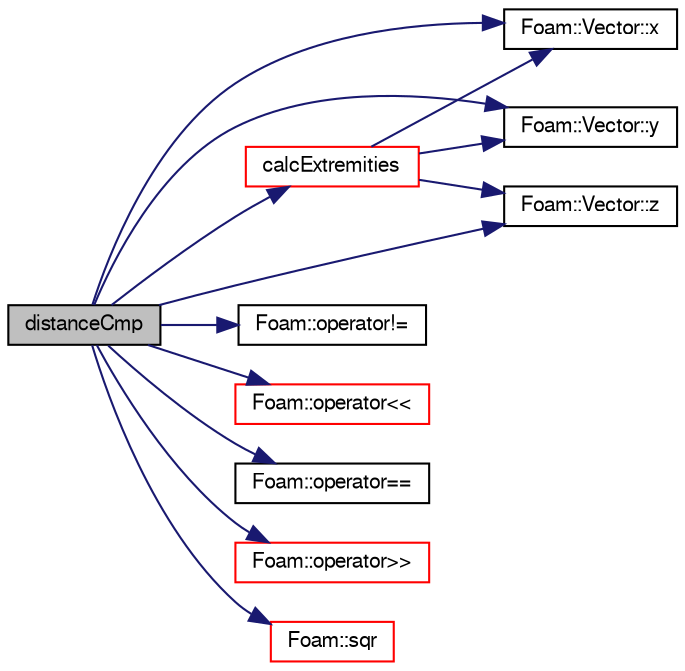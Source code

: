 digraph "distanceCmp"
{
  bgcolor="transparent";
  edge [fontname="FreeSans",fontsize="10",labelfontname="FreeSans",labelfontsize="10"];
  node [fontname="FreeSans",fontsize="10",shape=record];
  rankdir="LR";
  Node410 [label="distanceCmp",height=0.2,width=0.4,color="black", fillcolor="grey75", style="filled", fontcolor="black"];
  Node410 -> Node411 [color="midnightblue",fontsize="10",style="solid",fontname="FreeSans"];
  Node411 [label="calcExtremities",height=0.2,width=0.4,color="red",URL="$a27618.html#a0e899b5b80c2f31047bccee7f435a554",tooltip="Calculate nearest and furthest (to point) vertex coords of. "];
  Node411 -> Node415 [color="midnightblue",fontsize="10",style="solid",fontname="FreeSans"];
  Node415 [label="Foam::Vector::x",height=0.2,width=0.4,color="black",URL="$a28442.html#a63327976e5a8359700064a02ae22548e"];
  Node411 -> Node416 [color="midnightblue",fontsize="10",style="solid",fontname="FreeSans"];
  Node416 [label="Foam::Vector::y",height=0.2,width=0.4,color="black",URL="$a28442.html#a1ee865f676fbac703a49c6654dd3ad74"];
  Node411 -> Node417 [color="midnightblue",fontsize="10",style="solid",fontname="FreeSans"];
  Node417 [label="Foam::Vector::z",height=0.2,width=0.4,color="black",URL="$a28442.html#a1c8320b15610de211ec70ef966581423"];
  Node410 -> Node418 [color="midnightblue",fontsize="10",style="solid",fontname="FreeSans"];
  Node418 [label="Foam::operator!=",height=0.2,width=0.4,color="black",URL="$a21124.html#a0a0b5e26315df48032957661a6fafb29"];
  Node410 -> Node419 [color="midnightblue",fontsize="10",style="solid",fontname="FreeSans"];
  Node419 [label="Foam::operator\<\<",height=0.2,width=0.4,color="red",URL="$a21124.html#ae86a76a63deefbe1a4490c873ad8e1b2"];
  Node410 -> Node470 [color="midnightblue",fontsize="10",style="solid",fontname="FreeSans"];
  Node470 [label="Foam::operator==",height=0.2,width=0.4,color="black",URL="$a21124.html#a28a45d2e3cca6152b024de57575abbf1"];
  Node410 -> Node471 [color="midnightblue",fontsize="10",style="solid",fontname="FreeSans"];
  Node471 [label="Foam::operator\>\>",height=0.2,width=0.4,color="red",URL="$a21124.html#a44f398e0525f8d7f48cead029868d845"];
  Node410 -> Node473 [color="midnightblue",fontsize="10",style="solid",fontname="FreeSans"];
  Node473 [label="Foam::sqr",height=0.2,width=0.4,color="red",URL="$a21124.html#a277dc11c581d53826ab5090b08f3b17b"];
  Node410 -> Node415 [color="midnightblue",fontsize="10",style="solid",fontname="FreeSans"];
  Node410 -> Node416 [color="midnightblue",fontsize="10",style="solid",fontname="FreeSans"];
  Node410 -> Node417 [color="midnightblue",fontsize="10",style="solid",fontname="FreeSans"];
}

